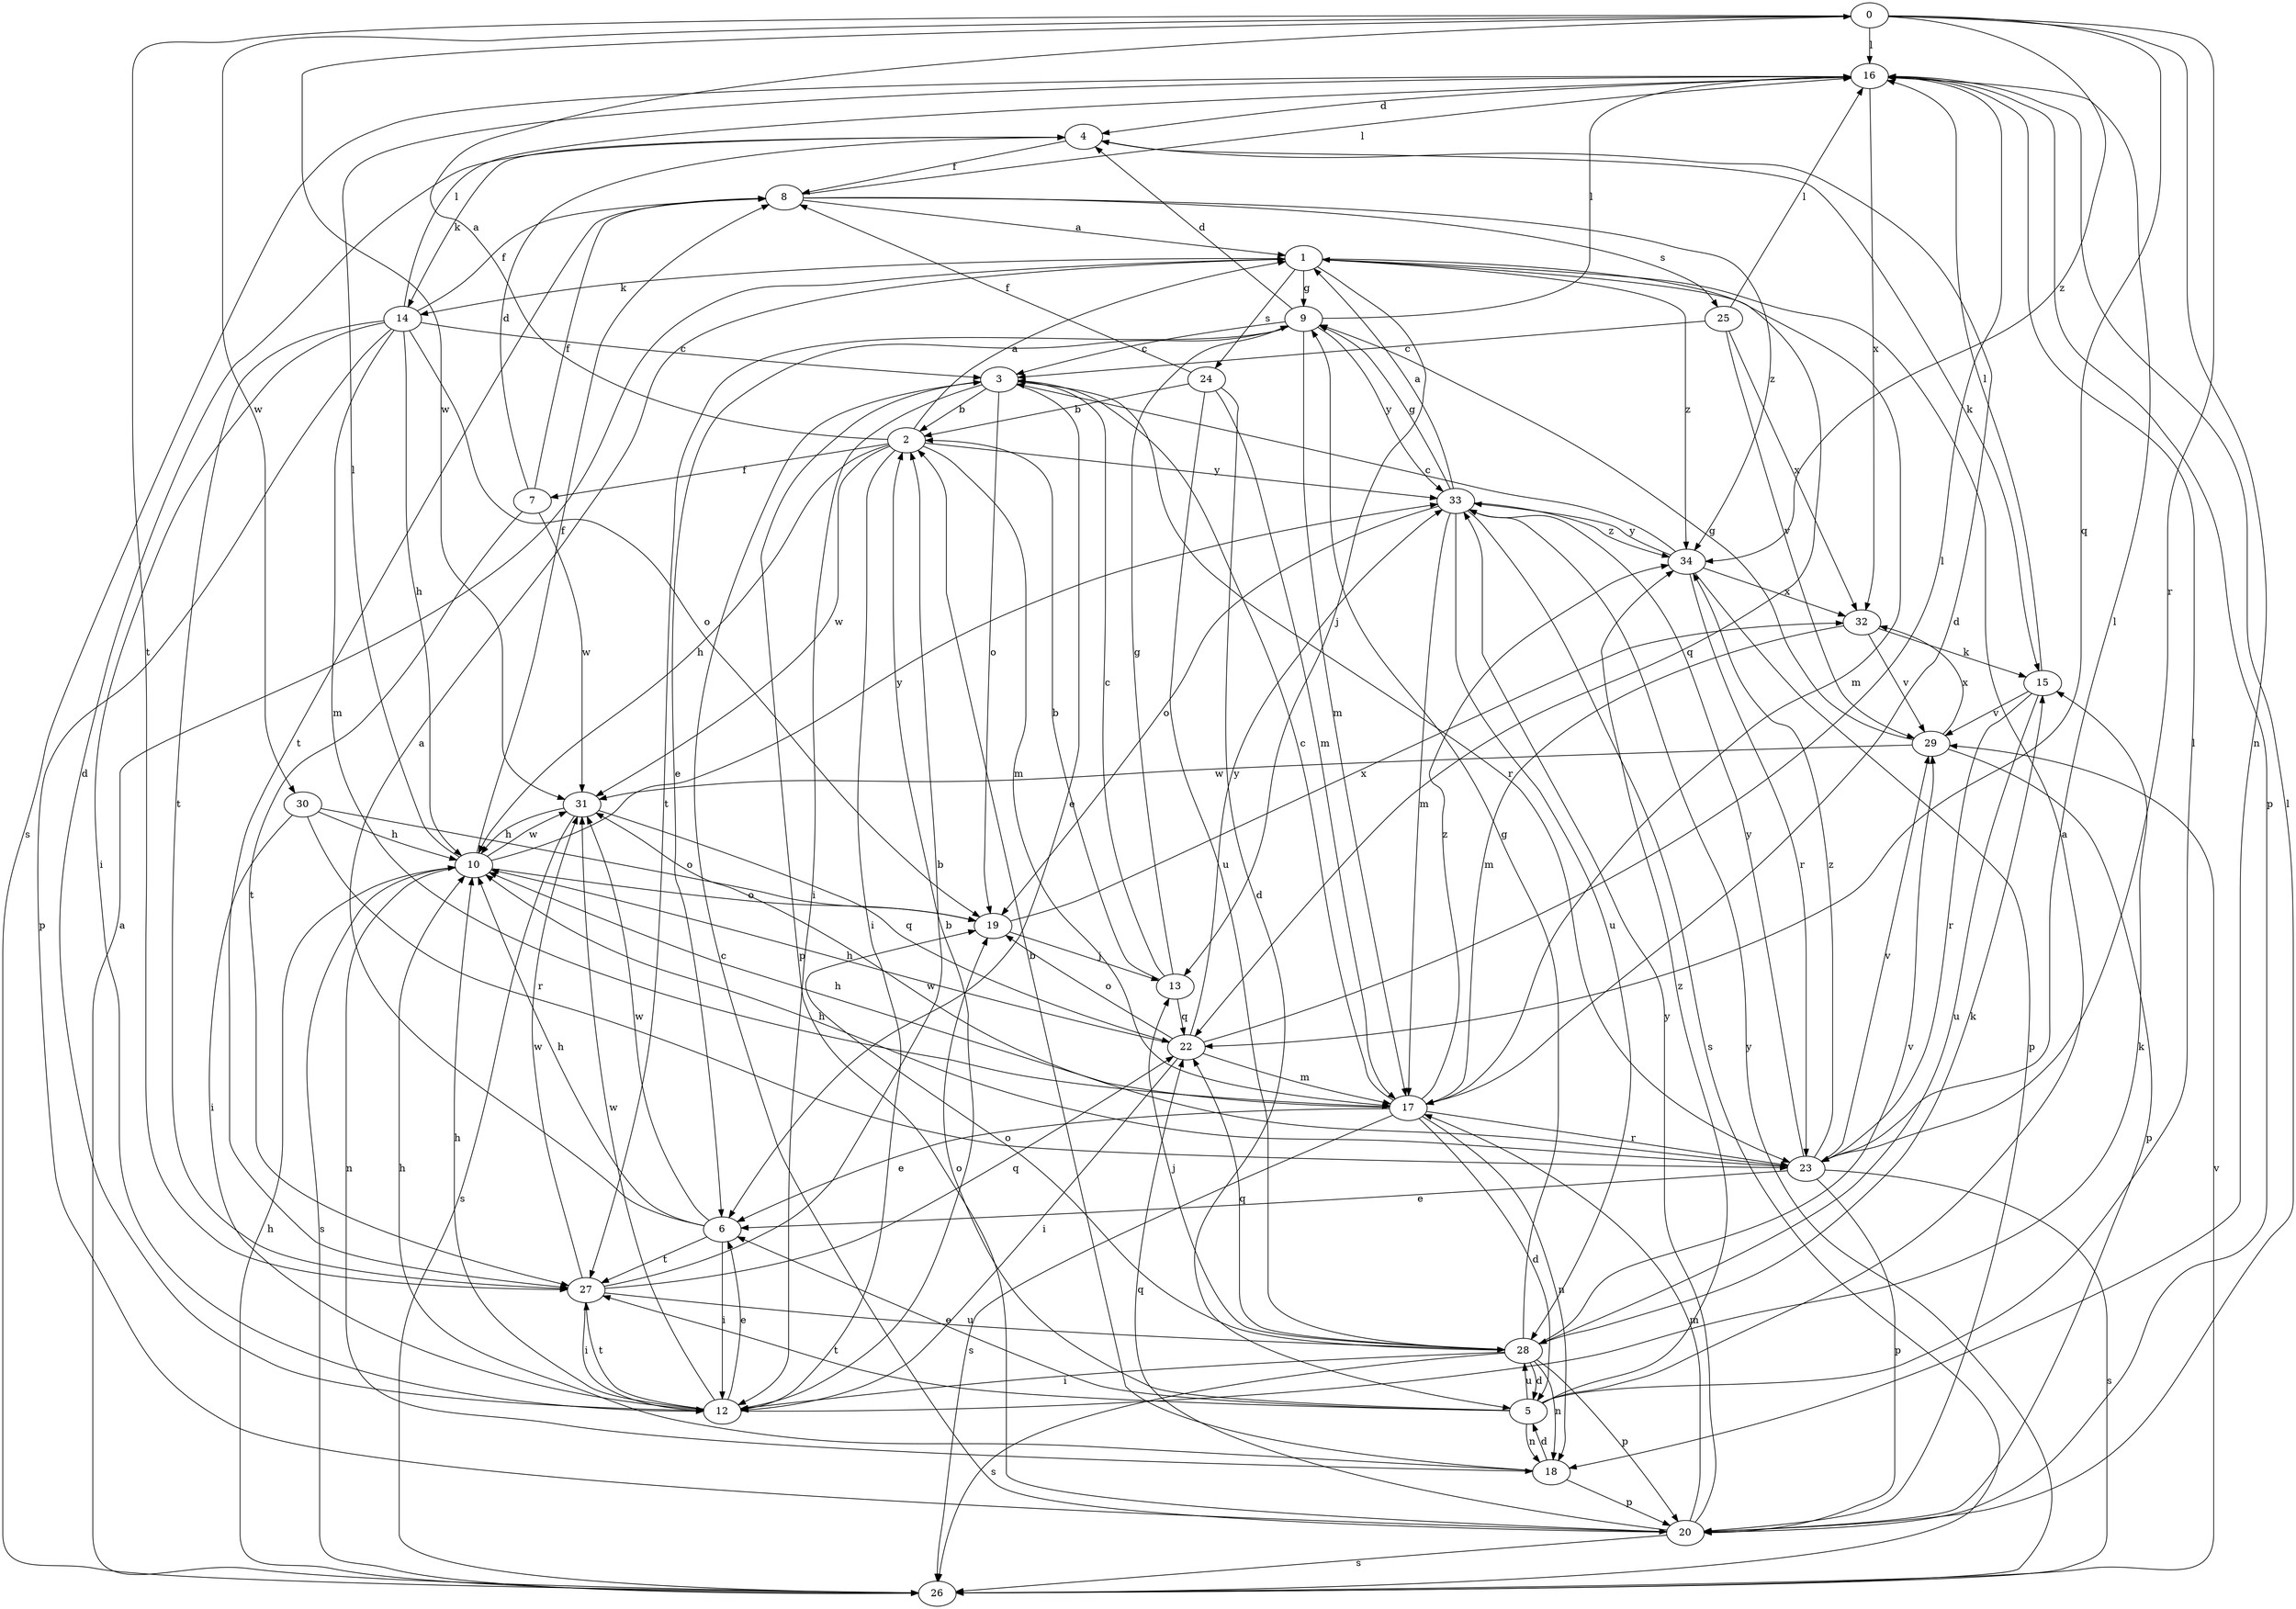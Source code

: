 strict digraph  {
0;
1;
2;
3;
4;
5;
6;
7;
8;
9;
10;
12;
13;
14;
15;
16;
17;
18;
19;
20;
22;
23;
24;
25;
26;
27;
28;
29;
30;
31;
32;
33;
34;
0 -> 16  [label=l];
0 -> 18  [label=n];
0 -> 22  [label=q];
0 -> 23  [label=r];
0 -> 27  [label=t];
0 -> 30  [label=w];
0 -> 31  [label=w];
0 -> 34  [label=z];
1 -> 9  [label=g];
1 -> 13  [label=j];
1 -> 14  [label=k];
1 -> 17  [label=m];
1 -> 22  [label=q];
1 -> 24  [label=s];
1 -> 34  [label=z];
2 -> 0  [label=a];
2 -> 1  [label=a];
2 -> 7  [label=f];
2 -> 10  [label=h];
2 -> 12  [label=i];
2 -> 17  [label=m];
2 -> 31  [label=w];
2 -> 33  [label=y];
3 -> 2  [label=b];
3 -> 6  [label=e];
3 -> 12  [label=i];
3 -> 19  [label=o];
3 -> 20  [label=p];
3 -> 23  [label=r];
4 -> 8  [label=f];
4 -> 14  [label=k];
4 -> 15  [label=k];
5 -> 1  [label=a];
5 -> 6  [label=e];
5 -> 16  [label=l];
5 -> 18  [label=n];
5 -> 19  [label=o];
5 -> 27  [label=t];
5 -> 28  [label=u];
5 -> 34  [label=z];
6 -> 1  [label=a];
6 -> 10  [label=h];
6 -> 12  [label=i];
6 -> 27  [label=t];
6 -> 31  [label=w];
7 -> 4  [label=d];
7 -> 8  [label=f];
7 -> 27  [label=t];
7 -> 31  [label=w];
8 -> 1  [label=a];
8 -> 16  [label=l];
8 -> 25  [label=s];
8 -> 27  [label=t];
8 -> 34  [label=z];
9 -> 3  [label=c];
9 -> 4  [label=d];
9 -> 6  [label=e];
9 -> 16  [label=l];
9 -> 17  [label=m];
9 -> 27  [label=t];
9 -> 33  [label=y];
10 -> 8  [label=f];
10 -> 16  [label=l];
10 -> 18  [label=n];
10 -> 19  [label=o];
10 -> 26  [label=s];
10 -> 31  [label=w];
10 -> 33  [label=y];
12 -> 2  [label=b];
12 -> 4  [label=d];
12 -> 6  [label=e];
12 -> 10  [label=h];
12 -> 15  [label=k];
12 -> 27  [label=t];
12 -> 31  [label=w];
13 -> 2  [label=b];
13 -> 3  [label=c];
13 -> 9  [label=g];
13 -> 22  [label=q];
14 -> 3  [label=c];
14 -> 8  [label=f];
14 -> 10  [label=h];
14 -> 12  [label=i];
14 -> 16  [label=l];
14 -> 17  [label=m];
14 -> 19  [label=o];
14 -> 20  [label=p];
14 -> 27  [label=t];
15 -> 16  [label=l];
15 -> 23  [label=r];
15 -> 28  [label=u];
15 -> 29  [label=v];
16 -> 4  [label=d];
16 -> 20  [label=p];
16 -> 26  [label=s];
16 -> 32  [label=x];
17 -> 3  [label=c];
17 -> 4  [label=d];
17 -> 5  [label=d];
17 -> 6  [label=e];
17 -> 10  [label=h];
17 -> 18  [label=n];
17 -> 23  [label=r];
17 -> 26  [label=s];
17 -> 34  [label=z];
18 -> 2  [label=b];
18 -> 5  [label=d];
18 -> 10  [label=h];
18 -> 20  [label=p];
19 -> 13  [label=j];
19 -> 32  [label=x];
20 -> 3  [label=c];
20 -> 16  [label=l];
20 -> 17  [label=m];
20 -> 22  [label=q];
20 -> 26  [label=s];
20 -> 33  [label=y];
22 -> 10  [label=h];
22 -> 12  [label=i];
22 -> 16  [label=l];
22 -> 17  [label=m];
22 -> 19  [label=o];
22 -> 33  [label=y];
23 -> 6  [label=e];
23 -> 10  [label=h];
23 -> 16  [label=l];
23 -> 20  [label=p];
23 -> 26  [label=s];
23 -> 29  [label=v];
23 -> 31  [label=w];
23 -> 33  [label=y];
23 -> 34  [label=z];
24 -> 2  [label=b];
24 -> 5  [label=d];
24 -> 8  [label=f];
24 -> 17  [label=m];
24 -> 28  [label=u];
25 -> 3  [label=c];
25 -> 16  [label=l];
25 -> 29  [label=v];
25 -> 32  [label=x];
26 -> 1  [label=a];
26 -> 10  [label=h];
26 -> 29  [label=v];
26 -> 33  [label=y];
27 -> 2  [label=b];
27 -> 12  [label=i];
27 -> 22  [label=q];
27 -> 28  [label=u];
27 -> 31  [label=w];
28 -> 5  [label=d];
28 -> 9  [label=g];
28 -> 12  [label=i];
28 -> 13  [label=j];
28 -> 15  [label=k];
28 -> 18  [label=n];
28 -> 19  [label=o];
28 -> 20  [label=p];
28 -> 22  [label=q];
28 -> 26  [label=s];
28 -> 29  [label=v];
29 -> 9  [label=g];
29 -> 20  [label=p];
29 -> 31  [label=w];
29 -> 32  [label=x];
30 -> 10  [label=h];
30 -> 12  [label=i];
30 -> 19  [label=o];
30 -> 23  [label=r];
31 -> 10  [label=h];
31 -> 22  [label=q];
31 -> 26  [label=s];
32 -> 15  [label=k];
32 -> 17  [label=m];
32 -> 29  [label=v];
33 -> 1  [label=a];
33 -> 9  [label=g];
33 -> 17  [label=m];
33 -> 19  [label=o];
33 -> 26  [label=s];
33 -> 28  [label=u];
33 -> 34  [label=z];
34 -> 3  [label=c];
34 -> 20  [label=p];
34 -> 23  [label=r];
34 -> 32  [label=x];
34 -> 33  [label=y];
}
